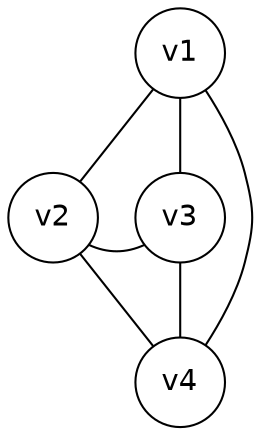digraph G {
	graph [fontname = "Helvetica"];
	node [fontname = "Helvetica",shape=circle,width=0.6];
	edge [fontname = "Helvetica",dir=none];

	v1 -> v2;
	v1 -> v3;
	v2 -> v4;
	v3 -> v4;
	v2 -> v3;
	v1 -> v4;
	
	{rank=same v1};
	{rank=same v2 -> v3 [style=invis]};
	{rank=same v4};
}
